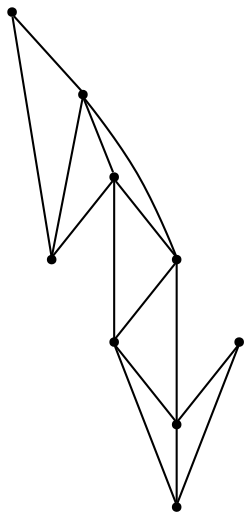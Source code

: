 graph {
  node [shape=point,comment="{\"directed\":false,\"doi\":\"10.1007/978-3-319-27261-0_26\",\"figure\":\"2\"}"]

  v0 [pos="1214.8435255217723,1120.5357466216471"]
  v1 [pos="1015.7201631145363,1020.9773760557969"]
  v2 [pos="949.3470814288064,1120.5357466216471"]
  v3 [pos="1082.0973621503122,1120.5357466216471"]
  v4 [pos="882.9739997430764,1020.9773760557969"]
  v5 [pos="816.6009180573463,1120.5357466216471"]
  v6 [pos="750.2278363716164,1020.9773760557969"]
  v7 [pos="683.8506373358405,1120.5357466216471"]
  v8 [pos="551.1002771288124,1120.5357466216471"]

  v8 -- v7 [id="-2",pos="551.1002771288124,1120.5357466216471 683.8506373358405,1120.5357466216471 683.8506373358405,1120.5357466216471 683.8506373358405,1120.5357466216471"]
  v7 -- v5 [id="-3",pos="683.8506373358405,1120.5357466216471 816.6009180573463,1120.5357466216471 816.6009180573463,1120.5357466216471 816.6009180573463,1120.5357466216471"]
  v5 -- v2 [id="-4",pos="816.6009180573463,1120.5357466216471 949.3470814288064,1120.5357466216471 949.3470814288064,1120.5357466216471 949.3470814288064,1120.5357466216471"]
  v2 -- v3 [id="-5",pos="949.3470814288064,1120.5357466216471 1082.0973621503122,1120.5357466216471 1082.0973621503122,1120.5357466216471 1082.0973621503122,1120.5357466216471"]
  v3 -- v0 [id="-6",pos="1082.0973621503122,1120.5357466216471 1214.8435255217723,1120.5357466216471 1214.8435255217723,1120.5357466216471 1214.8435255217723,1120.5357466216471"]
  v8 -- v6 [id="-7",pos="551.1002771288124,1120.5357466216471 750.2278363716164,1020.9773760557969 750.2278363716164,1020.9773760557969 750.2278363716164,1020.9773760557969"]
  v6 -- v4 [id="-9",pos="750.2278363716164,1020.9773760557969 882.9739997430764,1020.9773760557969 882.9739997430764,1020.9773760557969 882.9739997430764,1020.9773760557969"]
  v6 -- v7 [id="-10",pos="750.2278363716164,1020.9773760557969 683.8506373358405,1120.5357466216471 683.8506373358405,1120.5357466216471 683.8506373358405,1120.5357466216471"]
  v5 -- v6 [id="-11",pos="816.6009180573463,1120.5357466216471 750.2278363716164,1020.9773760557969 750.2278363716164,1020.9773760557969 750.2278363716164,1020.9773760557969"]
  v4 -- v1 [id="-12",pos="882.9739997430764,1020.9773760557969 1015.7201631145363,1020.9773760557969 1015.7201631145363,1020.9773760557969 1015.7201631145363,1020.9773760557969"]
  v4 -- v5 [id="-13",pos="882.9739997430764,1020.9773760557969 816.6009180573463,1120.5357466216471 816.6009180573463,1120.5357466216471 816.6009180573463,1120.5357466216471"]
  v2 -- v4 [id="-14",pos="949.3470814288064,1120.5357466216471 882.9739997430764,1020.9773760557969 882.9739997430764,1020.9773760557969 882.9739997430764,1020.9773760557969"]
  v1 -- v3 [id="-15",pos="1015.7201631145363,1020.9773760557969 1082.0973621503122,1120.5357466216471 1082.0973621503122,1120.5357466216471 1082.0973621503122,1120.5357466216471"]
  v1 -- v2 [id="-16",pos="1015.7201631145363,1020.9773760557969 949.3470814288064,1120.5357466216471 949.3470814288064,1120.5357466216471 949.3470814288064,1120.5357466216471"]
  v0 -- v1 [id="-17",pos="1214.8435255217723,1120.5357466216471 1015.7201631145363,1020.9773760557969 1015.7201631145363,1020.9773760557969 1015.7201631145363,1020.9773760557969"]
}